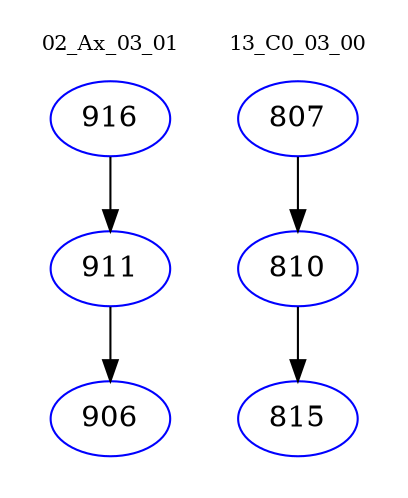 digraph{
subgraph cluster_0 {
color = white
label = "02_Ax_03_01";
fontsize=10;
T0_916 [label="916", color="blue"]
T0_916 -> T0_911 [color="black"]
T0_911 [label="911", color="blue"]
T0_911 -> T0_906 [color="black"]
T0_906 [label="906", color="blue"]
}
subgraph cluster_1 {
color = white
label = "13_C0_03_00";
fontsize=10;
T1_807 [label="807", color="blue"]
T1_807 -> T1_810 [color="black"]
T1_810 [label="810", color="blue"]
T1_810 -> T1_815 [color="black"]
T1_815 [label="815", color="blue"]
}
}
